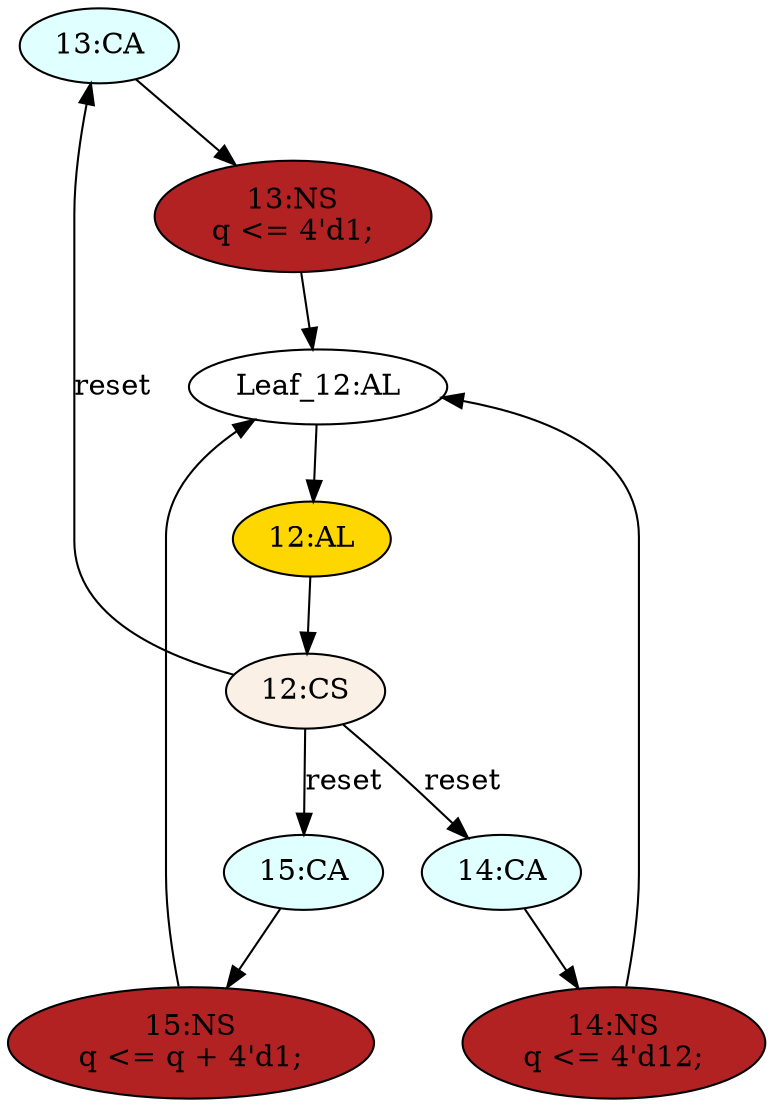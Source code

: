 strict digraph "compose( ,  )" {
	node [label="\N"];
	"13:CA"	[ast="<pyverilog.vparser.ast.Case object at 0x7f2e6ad750d0>",
		fillcolor=lightcyan,
		label="13:CA",
		statements="[]",
		style=filled,
		typ=Case];
	"13:NS"	[ast="<pyverilog.vparser.ast.NonblockingSubstitution object at 0x7f2e6acf7390>",
		fillcolor=firebrick,
		label="13:NS
q <= 4'd1;",
		statements="[<pyverilog.vparser.ast.NonblockingSubstitution object at 0x7f2e6acf7390>]",
		style=filled,
		typ=NonblockingSubstitution];
	"13:CA" -> "13:NS"	[cond="[]",
		lineno=None];
	"14:CA"	[ast="<pyverilog.vparser.ast.Case object at 0x7f2e6ac96750>",
		fillcolor=lightcyan,
		label="14:CA",
		statements="[]",
		style=filled,
		typ=Case];
	"14:NS"	[ast="<pyverilog.vparser.ast.NonblockingSubstitution object at 0x7f2e6ace3790>",
		fillcolor=firebrick,
		label="14:NS
q <= 4'd12;",
		statements="[<pyverilog.vparser.ast.NonblockingSubstitution object at 0x7f2e6ace3790>]",
		style=filled,
		typ=NonblockingSubstitution];
	"14:CA" -> "14:NS"	[cond="[]",
		lineno=None];
	"15:NS"	[ast="<pyverilog.vparser.ast.NonblockingSubstitution object at 0x7f2e6ac8e290>",
		fillcolor=firebrick,
		label="15:NS
q <= q + 4'd1;",
		statements="[<pyverilog.vparser.ast.NonblockingSubstitution object at 0x7f2e6ac8e290>]",
		style=filled,
		typ=NonblockingSubstitution];
	"Leaf_12:AL"	[def_var="['q']",
		label="Leaf_12:AL"];
	"15:NS" -> "Leaf_12:AL"	[cond="[]",
		lineno=None];
	"12:CS"	[ast="<pyverilog.vparser.ast.CaseStatement object at 0x7f2e6ace34d0>",
		fillcolor=linen,
		label="12:CS",
		statements="[]",
		style=filled,
		typ=CaseStatement];
	"12:CS" -> "13:CA"	[cond="['reset']",
		label=reset,
		lineno=12];
	"12:CS" -> "14:CA"	[cond="['reset']",
		label=reset,
		lineno=12];
	"15:CA"	[ast="<pyverilog.vparser.ast.Case object at 0x7f2e6ace3e10>",
		fillcolor=lightcyan,
		label="15:CA",
		statements="[]",
		style=filled,
		typ=Case];
	"12:CS" -> "15:CA"	[cond="['reset']",
		label=reset,
		lineno=12];
	"13:NS" -> "Leaf_12:AL"	[cond="[]",
		lineno=None];
	"12:AL"	[ast="<pyverilog.vparser.ast.Always object at 0x7f2e6acea150>",
		clk_sens=True,
		fillcolor=gold,
		label="12:AL",
		sens="['clk']",
		statements="[]",
		style=filled,
		typ=Always,
		use_var="['reset', 'q']"];
	"12:AL" -> "12:CS"	[cond="[]",
		lineno=None];
	"14:NS" -> "Leaf_12:AL"	[cond="[]",
		lineno=None];
	"Leaf_12:AL" -> "12:AL";
	"15:CA" -> "15:NS"	[cond="[]",
		lineno=None];
}
